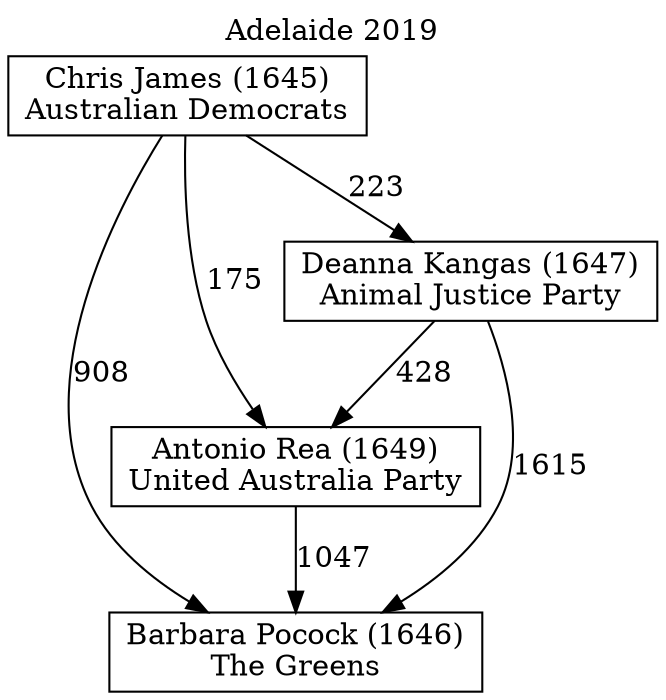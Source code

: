 // House preference flow
digraph "Barbara Pocock (1646)_Adelaide_2019" {
	graph [label="Adelaide 2019" labelloc=t mclimit=10]
	node [shape=box]
	"Antonio Rea (1649)" [label="Antonio Rea (1649)
United Australia Party"]
	"Barbara Pocock (1646)" [label="Barbara Pocock (1646)
The Greens"]
	"Chris James (1645)" [label="Chris James (1645)
Australian Democrats"]
	"Deanna Kangas (1647)" [label="Deanna Kangas (1647)
Animal Justice Party"]
	"Antonio Rea (1649)" -> "Barbara Pocock (1646)" [label=1047]
	"Chris James (1645)" -> "Antonio Rea (1649)" [label=175]
	"Chris James (1645)" -> "Barbara Pocock (1646)" [label=908]
	"Chris James (1645)" -> "Deanna Kangas (1647)" [label=223]
	"Deanna Kangas (1647)" -> "Antonio Rea (1649)" [label=428]
	"Deanna Kangas (1647)" -> "Barbara Pocock (1646)" [label=1615]
}
